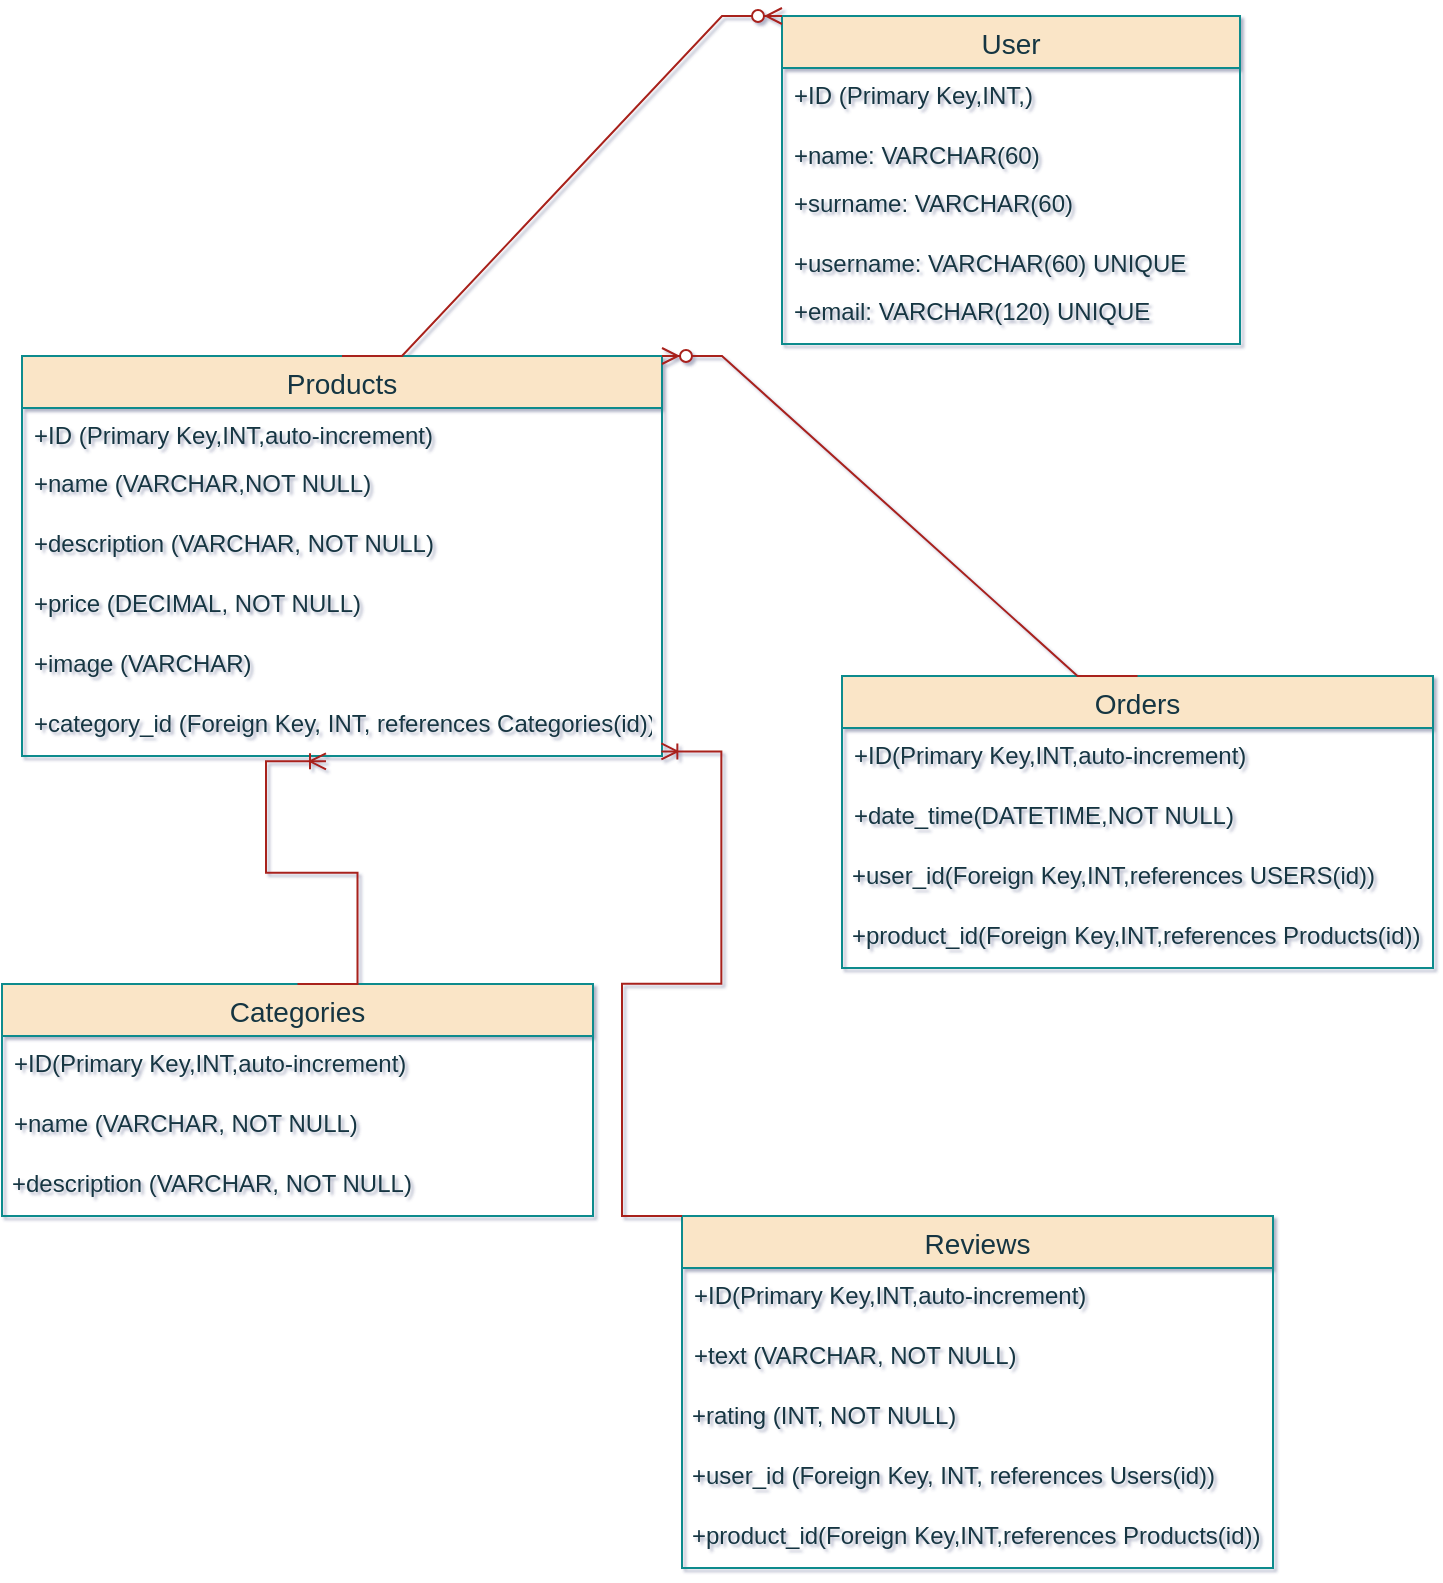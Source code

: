 <mxfile version="20.8.14" type="device"><diagram name="Страница 1" id="nSE0VCCUgGY-njsDuWWI"><mxGraphModel dx="1431" dy="824" grid="1" gridSize="10" guides="1" tooltips="1" connect="1" arrows="1" fold="1" page="1" pageScale="1" pageWidth="1654" pageHeight="2336" background="#FFFFFF" math="0" shadow="1"><root><mxCell id="0"/><mxCell id="1" parent="0"/><mxCell id="J00U-9_3Ymbqw3SgYzRS-1" value="User" style="swimlane;fontStyle=0;childLayout=stackLayout;horizontal=1;startSize=26;horizontalStack=0;resizeParent=1;resizeParentMax=0;resizeLast=0;collapsible=1;marginBottom=0;align=center;fontSize=14;labelBackgroundColor=none;fillColor=#FAE5C7;strokeColor=#0F8B8D;fontColor=#143642;" parent="1" vertex="1"><mxGeometry x="810" y="10" width="229" height="164" as="geometry"/></mxCell><mxCell id="J00U-9_3Ymbqw3SgYzRS-2" value="+ID (Primary Key,INT,)" style="text;strokeColor=none;fillColor=none;spacingLeft=4;spacingRight=4;overflow=hidden;rotatable=0;points=[[0,0.5],[1,0.5]];portConstraint=eastwest;fontSize=12;labelBackgroundColor=none;fontColor=#143642;" parent="J00U-9_3Ymbqw3SgYzRS-1" vertex="1"><mxGeometry y="26" width="229" height="30" as="geometry"/></mxCell><mxCell id="J00U-9_3Ymbqw3SgYzRS-3" value="+name: VARCHAR(60)" style="text;strokeColor=none;fillColor=none;spacingLeft=4;spacingRight=4;overflow=hidden;rotatable=0;points=[[0,0.5],[1,0.5]];portConstraint=eastwest;fontSize=12;labelBackgroundColor=none;fontColor=#143642;" parent="J00U-9_3Ymbqw3SgYzRS-1" vertex="1"><mxGeometry y="56" width="229" height="24" as="geometry"/></mxCell><mxCell id="_wg66V6roBZQsZD3OsMz-2" value="+surname: VARCHAR(60) &#10;" style="text;strokeColor=none;fillColor=none;spacingLeft=4;spacingRight=4;overflow=hidden;rotatable=0;points=[[0,0.5],[1,0.5]];portConstraint=eastwest;fontSize=12;labelBackgroundColor=none;fontColor=#143642;" vertex="1" parent="J00U-9_3Ymbqw3SgYzRS-1"><mxGeometry y="80" width="229" height="30" as="geometry"/></mxCell><mxCell id="_wg66V6roBZQsZD3OsMz-1" value="+username: VARCHAR(60) UNIQUE" style="text;strokeColor=none;fillColor=none;spacingLeft=4;spacingRight=4;overflow=hidden;rotatable=0;points=[[0,0.5],[1,0.5]];portConstraint=eastwest;fontSize=12;labelBackgroundColor=none;fontColor=#143642;" vertex="1" parent="J00U-9_3Ymbqw3SgYzRS-1"><mxGeometry y="110" width="229" height="24" as="geometry"/></mxCell><mxCell id="J00U-9_3Ymbqw3SgYzRS-4" value="+email: VARCHAR(120) UNIQUE&#10;" style="text;strokeColor=none;fillColor=none;spacingLeft=4;spacingRight=4;overflow=hidden;rotatable=0;points=[[0,0.5],[1,0.5]];portConstraint=eastwest;fontSize=12;labelBackgroundColor=none;fontColor=#143642;" parent="J00U-9_3Ymbqw3SgYzRS-1" vertex="1"><mxGeometry y="134" width="229" height="30" as="geometry"/></mxCell><mxCell id="J00U-9_3Ymbqw3SgYzRS-6" value="Products" style="swimlane;fontStyle=0;childLayout=stackLayout;horizontal=1;startSize=26;horizontalStack=0;resizeParent=1;resizeParentMax=0;resizeLast=0;collapsible=1;marginBottom=0;align=center;fontSize=14;labelBackgroundColor=none;fillColor=#FAE5C7;strokeColor=#0F8B8D;fontColor=#143642;" parent="1" vertex="1"><mxGeometry x="430" y="180" width="320" height="200" as="geometry"/></mxCell><mxCell id="J00U-9_3Ymbqw3SgYzRS-7" value="+ID (Primary Key,INT,auto-increment)" style="text;strokeColor=none;fillColor=none;spacingLeft=4;spacingRight=4;overflow=hidden;rotatable=0;points=[[0,0.5],[1,0.5]];portConstraint=eastwest;fontSize=12;labelBackgroundColor=none;fontColor=#143642;" parent="J00U-9_3Ymbqw3SgYzRS-6" vertex="1"><mxGeometry y="26" width="320" height="24" as="geometry"/></mxCell><mxCell id="J00U-9_3Ymbqw3SgYzRS-8" value="+name (VARCHAR,NOT NULL)" style="text;strokeColor=none;fillColor=none;spacingLeft=4;spacingRight=4;overflow=hidden;rotatable=0;points=[[0,0.5],[1,0.5]];portConstraint=eastwest;fontSize=12;labelBackgroundColor=none;fontColor=#143642;" parent="J00U-9_3Ymbqw3SgYzRS-6" vertex="1"><mxGeometry y="50" width="320" height="30" as="geometry"/></mxCell><mxCell id="J00U-9_3Ymbqw3SgYzRS-17" value="+description (VARCHAR, NOT NULL)" style="text;strokeColor=none;fillColor=none;spacingLeft=4;spacingRight=4;overflow=hidden;rotatable=0;points=[[0,0.5],[1,0.5]];portConstraint=eastwest;fontSize=12;labelBackgroundColor=none;fontColor=#143642;" parent="J00U-9_3Ymbqw3SgYzRS-6" vertex="1"><mxGeometry y="80" width="320" height="30" as="geometry"/></mxCell><mxCell id="J00U-9_3Ymbqw3SgYzRS-19" value="+price (DECIMAL, NOT NULL)" style="text;strokeColor=none;fillColor=none;spacingLeft=4;spacingRight=4;overflow=hidden;rotatable=0;points=[[0,0.5],[1,0.5]];portConstraint=eastwest;fontSize=12;labelBackgroundColor=none;fontColor=#143642;" parent="J00U-9_3Ymbqw3SgYzRS-6" vertex="1"><mxGeometry y="110" width="320" height="30" as="geometry"/></mxCell><mxCell id="J00U-9_3Ymbqw3SgYzRS-20" value="+image (VARCHAR)" style="text;strokeColor=none;fillColor=none;spacingLeft=4;spacingRight=4;overflow=hidden;rotatable=0;points=[[0,0.5],[1,0.5]];portConstraint=eastwest;fontSize=12;labelBackgroundColor=none;fontColor=#143642;" parent="J00U-9_3Ymbqw3SgYzRS-6" vertex="1"><mxGeometry y="140" width="320" height="30" as="geometry"/></mxCell><mxCell id="J00U-9_3Ymbqw3SgYzRS-21" value="+category_id (Foreign Key, INT, references Categories(id))" style="text;strokeColor=none;fillColor=none;spacingLeft=4;spacingRight=4;overflow=hidden;rotatable=0;points=[[0,0.5],[1,0.5]];portConstraint=eastwest;fontSize=12;labelBackgroundColor=none;fontColor=#143642;" parent="J00U-9_3Ymbqw3SgYzRS-6" vertex="1"><mxGeometry y="170" width="320" height="30" as="geometry"/></mxCell><mxCell id="J00U-9_3Ymbqw3SgYzRS-10" value="Orders" style="swimlane;fontStyle=0;childLayout=stackLayout;horizontal=1;startSize=26;horizontalStack=0;resizeParent=1;resizeParentMax=0;resizeLast=0;collapsible=1;marginBottom=0;align=center;fontSize=14;labelBackgroundColor=none;fillColor=#FAE5C7;strokeColor=#0F8B8D;fontColor=#143642;" parent="1" vertex="1"><mxGeometry x="840" y="340" width="295.5" height="146" as="geometry"/></mxCell><mxCell id="J00U-9_3Ymbqw3SgYzRS-11" value="+ID(Primary Key,INT,auto-increment)" style="text;strokeColor=none;fillColor=none;spacingLeft=4;spacingRight=4;overflow=hidden;rotatable=0;points=[[0,0.5],[1,0.5]];portConstraint=eastwest;fontSize=12;labelBackgroundColor=none;fontColor=#143642;" parent="J00U-9_3Ymbqw3SgYzRS-10" vertex="1"><mxGeometry y="26" width="295.5" height="30" as="geometry"/></mxCell><mxCell id="J00U-9_3Ymbqw3SgYzRS-12" value="+date_time(DATETIME,NOT NULL)" style="text;strokeColor=none;fillColor=none;spacingLeft=4;spacingRight=4;overflow=hidden;rotatable=0;points=[[0,0.5],[1,0.5]];portConstraint=eastwest;fontSize=12;labelBackgroundColor=none;fontColor=#143642;" parent="J00U-9_3Ymbqw3SgYzRS-10" vertex="1"><mxGeometry y="56" width="295.5" height="30" as="geometry"/></mxCell><mxCell id="J00U-9_3Ymbqw3SgYzRS-15" value="+user_id(Foreign Key,INT,references USERS(id))" style="text;strokeColor=none;fillColor=none;spacingLeft=3;spacingRight=4;overflow=hidden;rotatable=0;points=[[0,0.5],[1,0.5]];portConstraint=eastwest;fontSize=12;labelBackgroundColor=none;fontColor=#143642;" parent="J00U-9_3Ymbqw3SgYzRS-10" vertex="1"><mxGeometry y="86" width="295.5" height="30" as="geometry"/></mxCell><mxCell id="J00U-9_3Ymbqw3SgYzRS-13" value="+product_id(Foreign Key,INT,references Products(id))" style="text;strokeColor=none;fillColor=none;spacingLeft=3;spacingRight=4;overflow=hidden;rotatable=0;points=[[0,0.5],[1,0.5]];portConstraint=eastwest;fontSize=12;labelBackgroundColor=none;fontColor=#143642;" parent="J00U-9_3Ymbqw3SgYzRS-10" vertex="1"><mxGeometry y="116" width="295.5" height="30" as="geometry"/></mxCell><mxCell id="J00U-9_3Ymbqw3SgYzRS-22" value="Categories" style="swimlane;fontStyle=0;childLayout=stackLayout;horizontal=1;startSize=26;horizontalStack=0;resizeParent=1;resizeParentMax=0;resizeLast=0;collapsible=1;marginBottom=0;align=center;fontSize=14;labelBackgroundColor=none;fillColor=#FAE5C7;strokeColor=#0F8B8D;fontColor=#143642;" parent="1" vertex="1"><mxGeometry x="420" y="494" width="295.5" height="116" as="geometry"/></mxCell><mxCell id="J00U-9_3Ymbqw3SgYzRS-23" value="+ID(Primary Key,INT,auto-increment)" style="text;strokeColor=none;fillColor=none;spacingLeft=4;spacingRight=4;overflow=hidden;rotatable=0;points=[[0,0.5],[1,0.5]];portConstraint=eastwest;fontSize=12;labelBackgroundColor=none;fontColor=#143642;" parent="J00U-9_3Ymbqw3SgYzRS-22" vertex="1"><mxGeometry y="26" width="295.5" height="30" as="geometry"/></mxCell><mxCell id="J00U-9_3Ymbqw3SgYzRS-24" value="+name (VARCHAR, NOT NULL)" style="text;strokeColor=none;fillColor=none;spacingLeft=4;spacingRight=4;overflow=hidden;rotatable=0;points=[[0,0.5],[1,0.5]];portConstraint=eastwest;fontSize=12;labelBackgroundColor=none;fontColor=#143642;" parent="J00U-9_3Ymbqw3SgYzRS-22" vertex="1"><mxGeometry y="56" width="295.5" height="30" as="geometry"/></mxCell><mxCell id="J00U-9_3Ymbqw3SgYzRS-25" value="+description (VARCHAR, NOT NULL)" style="text;strokeColor=none;fillColor=none;spacingLeft=3;spacingRight=4;overflow=hidden;rotatable=0;points=[[0,0.5],[1,0.5]];portConstraint=eastwest;fontSize=12;labelBackgroundColor=none;fontColor=#143642;" parent="J00U-9_3Ymbqw3SgYzRS-22" vertex="1"><mxGeometry y="86" width="295.5" height="30" as="geometry"/></mxCell><mxCell id="J00U-9_3Ymbqw3SgYzRS-27" value="Reviews" style="swimlane;fontStyle=0;childLayout=stackLayout;horizontal=1;startSize=26;horizontalStack=0;resizeParent=1;resizeParentMax=0;resizeLast=0;collapsible=1;marginBottom=0;align=center;fontSize=14;labelBackgroundColor=none;fillColor=#FAE5C7;strokeColor=#0F8B8D;fontColor=#143642;" parent="1" vertex="1"><mxGeometry x="760" y="610" width="295.5" height="176" as="geometry"/></mxCell><mxCell id="J00U-9_3Ymbqw3SgYzRS-28" value="+ID(Primary Key,INT,auto-increment)" style="text;strokeColor=none;fillColor=none;spacingLeft=4;spacingRight=4;overflow=hidden;rotatable=0;points=[[0,0.5],[1,0.5]];portConstraint=eastwest;fontSize=12;labelBackgroundColor=none;fontColor=#143642;" parent="J00U-9_3Ymbqw3SgYzRS-27" vertex="1"><mxGeometry y="26" width="295.5" height="30" as="geometry"/></mxCell><mxCell id="J00U-9_3Ymbqw3SgYzRS-29" value="+text (VARCHAR, NOT NULL)" style="text;strokeColor=none;fillColor=none;spacingLeft=4;spacingRight=4;overflow=hidden;rotatable=0;points=[[0,0.5],[1,0.5]];portConstraint=eastwest;fontSize=12;labelBackgroundColor=none;fontColor=#143642;" parent="J00U-9_3Ymbqw3SgYzRS-27" vertex="1"><mxGeometry y="56" width="295.5" height="30" as="geometry"/></mxCell><mxCell id="J00U-9_3Ymbqw3SgYzRS-30" value="+rating (INT, NOT NULL)" style="text;strokeColor=none;fillColor=none;spacingLeft=3;spacingRight=4;overflow=hidden;rotatable=0;points=[[0,0.5],[1,0.5]];portConstraint=eastwest;fontSize=12;labelBackgroundColor=none;fontColor=#143642;" parent="J00U-9_3Ymbqw3SgYzRS-27" vertex="1"><mxGeometry y="86" width="295.5" height="30" as="geometry"/></mxCell><mxCell id="J00U-9_3Ymbqw3SgYzRS-32" value="+user_id (Foreign Key, INT, references Users(id))" style="text;strokeColor=none;fillColor=none;spacingLeft=3;spacingRight=4;overflow=hidden;rotatable=0;points=[[0,0.5],[1,0.5]];portConstraint=eastwest;fontSize=12;labelBackgroundColor=none;fontColor=#143642;" parent="J00U-9_3Ymbqw3SgYzRS-27" vertex="1"><mxGeometry y="116" width="295.5" height="30" as="geometry"/></mxCell><mxCell id="J00U-9_3Ymbqw3SgYzRS-31" value="+product_id(Foreign Key,INT,references Products(id))" style="text;strokeColor=none;fillColor=none;spacingLeft=3;spacingRight=4;overflow=hidden;rotatable=0;points=[[0,0.5],[1,0.5]];portConstraint=eastwest;fontSize=12;labelBackgroundColor=none;fontColor=#143642;" parent="J00U-9_3Ymbqw3SgYzRS-27" vertex="1"><mxGeometry y="146" width="295.5" height="30" as="geometry"/></mxCell><mxCell id="J00U-9_3Ymbqw3SgYzRS-33" value="" style="edgeStyle=entityRelationEdgeStyle;fontSize=12;html=1;endArrow=ERoneToMany;rounded=0;strokeColor=#A8201A;fontColor=#143642;fillColor=#FAE5C7;exitX=0.5;exitY=0;exitDx=0;exitDy=0;entryX=0.475;entryY=1.089;entryDx=0;entryDy=0;entryPerimeter=0;" parent="1" source="J00U-9_3Ymbqw3SgYzRS-22" target="J00U-9_3Ymbqw3SgYzRS-21" edge="1"><mxGeometry width="100" height="100" relative="1" as="geometry"><mxPoint x="820" y="270" as="sourcePoint"/><mxPoint x="600" y="180" as="targetPoint"/></mxGeometry></mxCell><mxCell id="J00U-9_3Ymbqw3SgYzRS-34" value="" style="edgeStyle=entityRelationEdgeStyle;fontSize=12;html=1;endArrow=ERzeroToMany;endFill=1;rounded=0;strokeColor=#A8201A;fontColor=#143642;fillColor=#FAE5C7;entryX=0;entryY=0;entryDx=0;entryDy=0;exitX=0.5;exitY=0;exitDx=0;exitDy=0;" parent="1" source="J00U-9_3Ymbqw3SgYzRS-6" target="J00U-9_3Ymbqw3SgYzRS-1" edge="1"><mxGeometry width="100" height="100" relative="1" as="geometry"><mxPoint x="820" y="270" as="sourcePoint"/><mxPoint x="920" y="170" as="targetPoint"/></mxGeometry></mxCell><mxCell id="J00U-9_3Ymbqw3SgYzRS-36" value="" style="edgeStyle=entityRelationEdgeStyle;fontSize=12;html=1;endArrow=ERzeroToMany;endFill=1;rounded=0;strokeColor=#A8201A;fontColor=#143642;fillColor=#FAE5C7;exitX=0.5;exitY=0;exitDx=0;exitDy=0;entryX=1;entryY=0;entryDx=0;entryDy=0;" parent="1" source="J00U-9_3Ymbqw3SgYzRS-10" target="J00U-9_3Ymbqw3SgYzRS-6" edge="1"><mxGeometry width="100" height="100" relative="1" as="geometry"><mxPoint x="600" y="470" as="sourcePoint"/><mxPoint x="860" y="230" as="targetPoint"/></mxGeometry></mxCell><mxCell id="J00U-9_3Ymbqw3SgYzRS-37" value="" style="edgeStyle=entityRelationEdgeStyle;fontSize=12;html=1;endArrow=ERoneToMany;rounded=0;strokeColor=#A8201A;fontColor=#143642;fillColor=#FAE5C7;entryX=0.999;entryY=0.924;entryDx=0;entryDy=0;entryPerimeter=0;exitX=0;exitY=0;exitDx=0;exitDy=0;" parent="1" source="J00U-9_3Ymbqw3SgYzRS-27" target="J00U-9_3Ymbqw3SgYzRS-21" edge="1"><mxGeometry width="100" height="100" relative="1" as="geometry"><mxPoint x="880" y="460" as="sourcePoint"/><mxPoint x="980" y="360" as="targetPoint"/></mxGeometry></mxCell></root></mxGraphModel></diagram></mxfile>